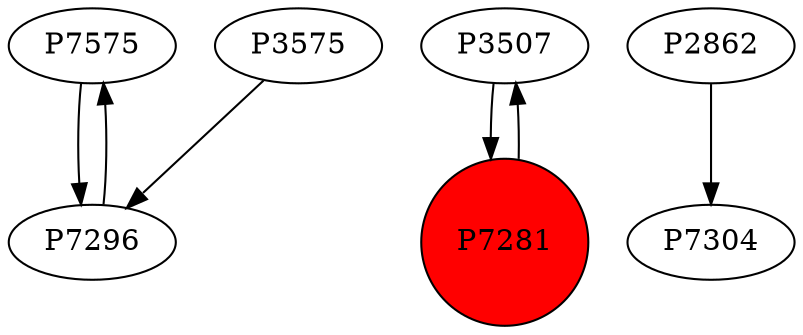 digraph {
	P7575 -> P7296
	P3507 -> P7281
	P2862 -> P7304
	P7281 -> P3507
	P7296 -> P7575
	P3575 -> P7296
	P7281 [shape=circle]
	P7281 [style=filled]
	P7281 [fillcolor=red]
}